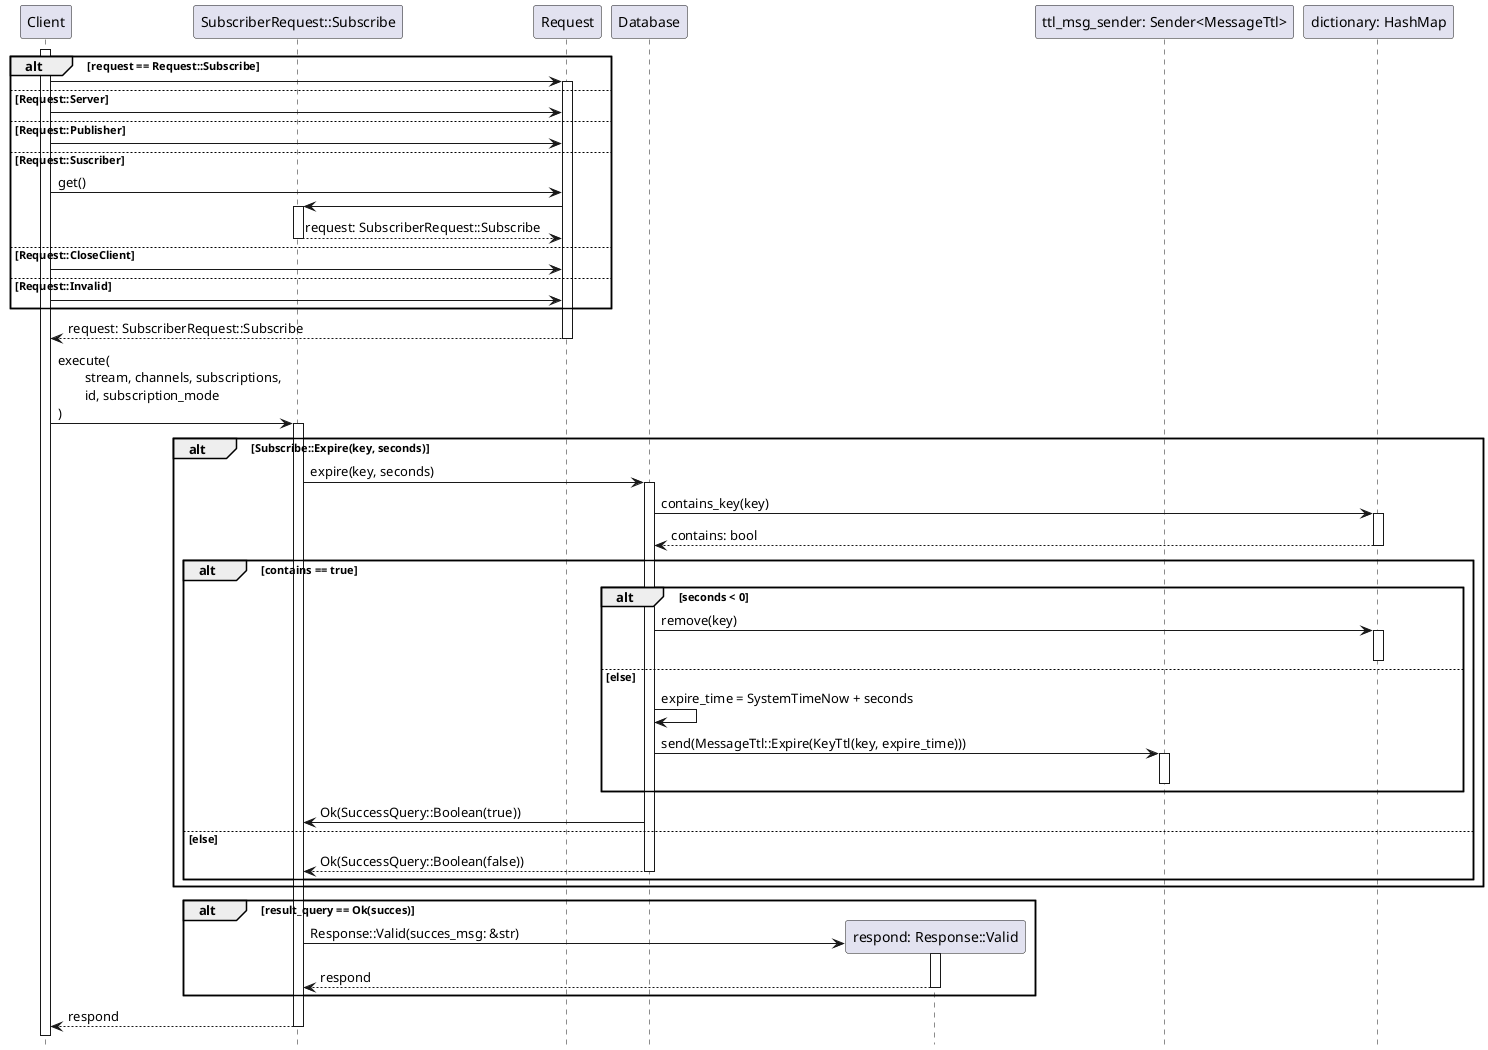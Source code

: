 @startuml subscribe command
hide footbox
activate Client
participant Client order 10
participant Database order 30
participant Request order 20

    alt request == Request::Subscribe
        Client -> Request++:
    else Request::Server
        Client -> Request:
    else Request::Publisher
        Client -> Request:
    else Request::Suscriber
        Client -> Request: get()
        participant Subscribe as "SubscriberRequest::Subscribe"
        Request -> Subscribe++:
        return request: SubscriberRequest::Subscribe
    else Request::CloseClient
        Client -> Request:
    else Request::Invalid
        Client -> Request:
    end
    
    return request: SubscriberRequest::Subscribe

    Client -> Subscribe++: execute(\n\tstream, channels, subscriptions,\n\tid, subscription_mode\n)

    alt Subscribe::Expire(key, seconds)
        Subscribe -> Database++: expire(key, seconds)
        participant Dictionary as "dictionary: HashMap" order 35
        Database -> Dictionary ++: contains_key(key)
        return contains: bool
        alt contains == true
            alt seconds < 0
                Database -> Dictionary++: remove(key)
                deactivate Dictionary
            else else
                Database -> Database: expire_time = SystemTimeNow + seconds
                participant msg_sender as "ttl_msg_sender: Sender<MessageTtl>" order 34
                Database -> msg_sender++: send(MessageTtl::Expire(KeyTtl(key, expire_time)))
                deactivate msg_sender
            end
            Database -> Subscribe: Ok(SuccessQuery::Boolean(true))
        else else
            return Ok(SuccessQuery::Boolean(false))
        end
    end

    alt result_query == Ok(succes)
        participant Respond as "respond: Response::Valid" order 31
        create Respond
        Subscribe -> Respond++: Response::Valid(succes_msg: &str)
        return respond
    end
    return respond
@enduml